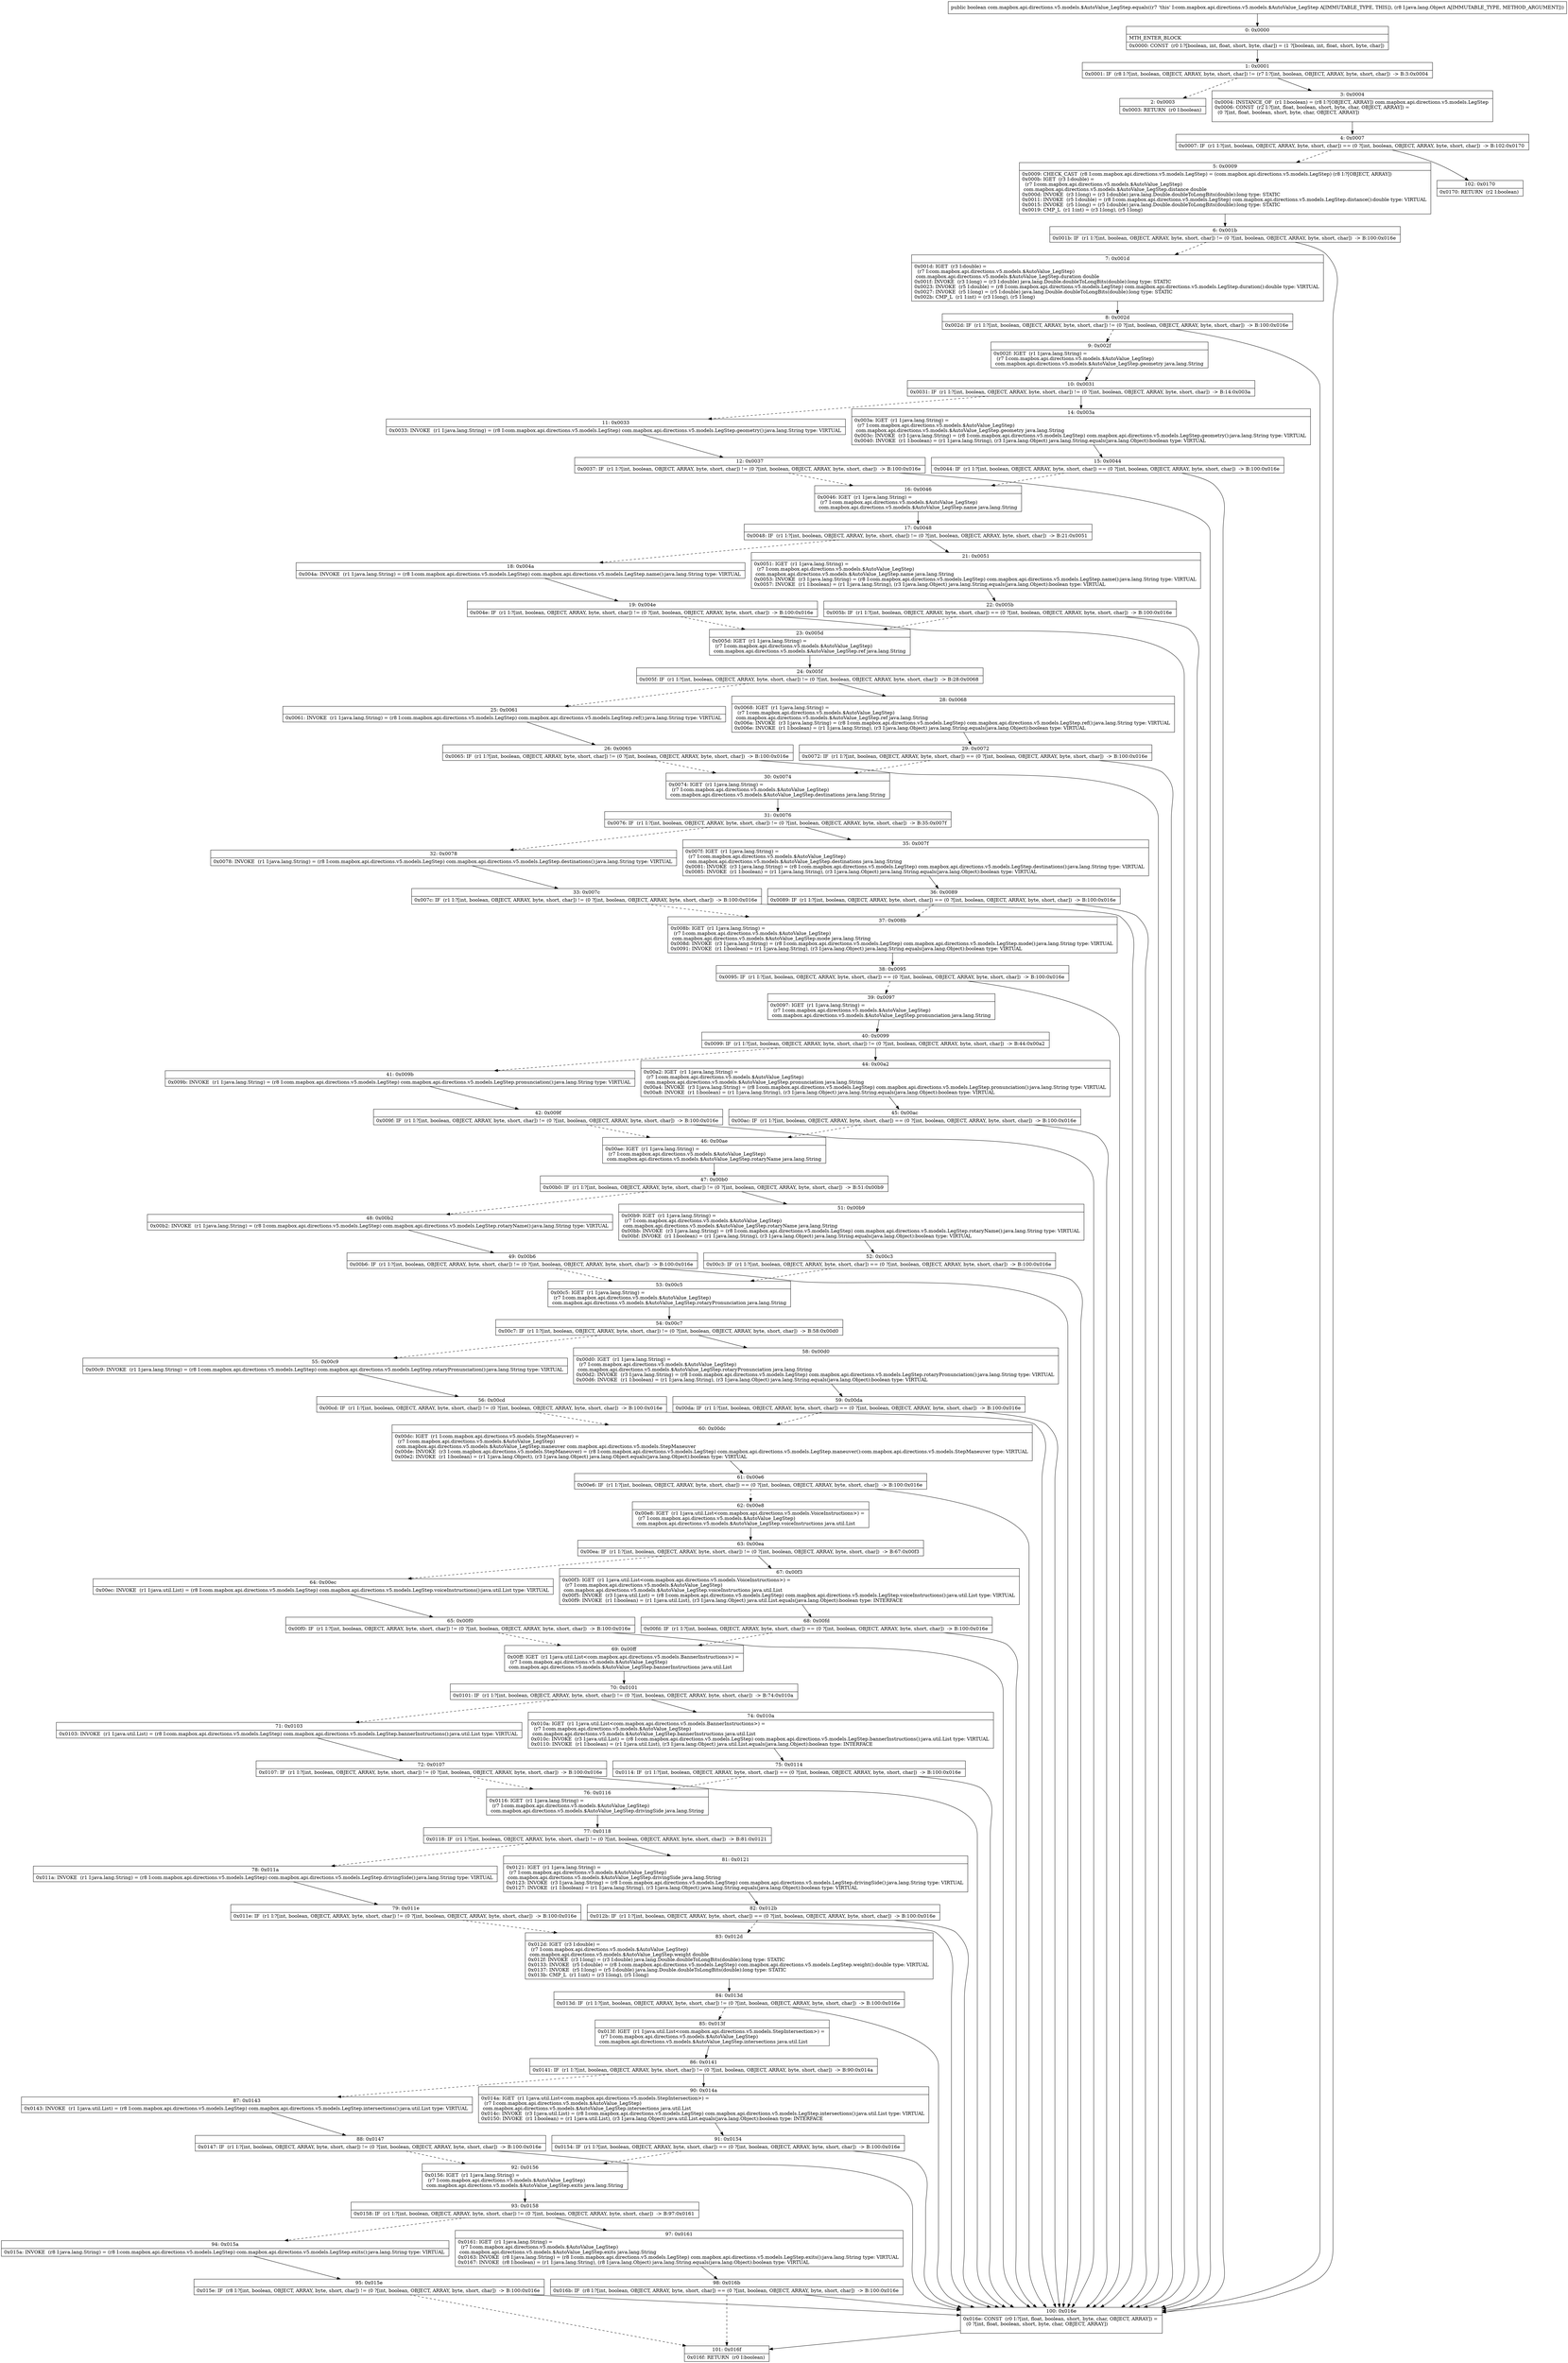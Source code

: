digraph "CFG forcom.mapbox.api.directions.v5.models.$AutoValue_LegStep.equals(Ljava\/lang\/Object;)Z" {
Node_0 [shape=record,label="{0\:\ 0x0000|MTH_ENTER_BLOCK\l|0x0000: CONST  (r0 I:?[boolean, int, float, short, byte, char]) = (1 ?[boolean, int, float, short, byte, char]) \l}"];
Node_1 [shape=record,label="{1\:\ 0x0001|0x0001: IF  (r8 I:?[int, boolean, OBJECT, ARRAY, byte, short, char]) != (r7 I:?[int, boolean, OBJECT, ARRAY, byte, short, char])  \-\> B:3:0x0004 \l}"];
Node_2 [shape=record,label="{2\:\ 0x0003|0x0003: RETURN  (r0 I:boolean) \l}"];
Node_3 [shape=record,label="{3\:\ 0x0004|0x0004: INSTANCE_OF  (r1 I:boolean) = (r8 I:?[OBJECT, ARRAY]) com.mapbox.api.directions.v5.models.LegStep \l0x0006: CONST  (r2 I:?[int, float, boolean, short, byte, char, OBJECT, ARRAY]) = \l  (0 ?[int, float, boolean, short, byte, char, OBJECT, ARRAY])\l \l}"];
Node_4 [shape=record,label="{4\:\ 0x0007|0x0007: IF  (r1 I:?[int, boolean, OBJECT, ARRAY, byte, short, char]) == (0 ?[int, boolean, OBJECT, ARRAY, byte, short, char])  \-\> B:102:0x0170 \l}"];
Node_5 [shape=record,label="{5\:\ 0x0009|0x0009: CHECK_CAST  (r8 I:com.mapbox.api.directions.v5.models.LegStep) = (com.mapbox.api.directions.v5.models.LegStep) (r8 I:?[OBJECT, ARRAY]) \l0x000b: IGET  (r3 I:double) = \l  (r7 I:com.mapbox.api.directions.v5.models.$AutoValue_LegStep)\l com.mapbox.api.directions.v5.models.$AutoValue_LegStep.distance double \l0x000d: INVOKE  (r3 I:long) = (r3 I:double) java.lang.Double.doubleToLongBits(double):long type: STATIC \l0x0011: INVOKE  (r5 I:double) = (r8 I:com.mapbox.api.directions.v5.models.LegStep) com.mapbox.api.directions.v5.models.LegStep.distance():double type: VIRTUAL \l0x0015: INVOKE  (r5 I:long) = (r5 I:double) java.lang.Double.doubleToLongBits(double):long type: STATIC \l0x0019: CMP_L  (r1 I:int) = (r3 I:long), (r5 I:long) \l}"];
Node_6 [shape=record,label="{6\:\ 0x001b|0x001b: IF  (r1 I:?[int, boolean, OBJECT, ARRAY, byte, short, char]) != (0 ?[int, boolean, OBJECT, ARRAY, byte, short, char])  \-\> B:100:0x016e \l}"];
Node_7 [shape=record,label="{7\:\ 0x001d|0x001d: IGET  (r3 I:double) = \l  (r7 I:com.mapbox.api.directions.v5.models.$AutoValue_LegStep)\l com.mapbox.api.directions.v5.models.$AutoValue_LegStep.duration double \l0x001f: INVOKE  (r3 I:long) = (r3 I:double) java.lang.Double.doubleToLongBits(double):long type: STATIC \l0x0023: INVOKE  (r5 I:double) = (r8 I:com.mapbox.api.directions.v5.models.LegStep) com.mapbox.api.directions.v5.models.LegStep.duration():double type: VIRTUAL \l0x0027: INVOKE  (r5 I:long) = (r5 I:double) java.lang.Double.doubleToLongBits(double):long type: STATIC \l0x002b: CMP_L  (r1 I:int) = (r3 I:long), (r5 I:long) \l}"];
Node_8 [shape=record,label="{8\:\ 0x002d|0x002d: IF  (r1 I:?[int, boolean, OBJECT, ARRAY, byte, short, char]) != (0 ?[int, boolean, OBJECT, ARRAY, byte, short, char])  \-\> B:100:0x016e \l}"];
Node_9 [shape=record,label="{9\:\ 0x002f|0x002f: IGET  (r1 I:java.lang.String) = \l  (r7 I:com.mapbox.api.directions.v5.models.$AutoValue_LegStep)\l com.mapbox.api.directions.v5.models.$AutoValue_LegStep.geometry java.lang.String \l}"];
Node_10 [shape=record,label="{10\:\ 0x0031|0x0031: IF  (r1 I:?[int, boolean, OBJECT, ARRAY, byte, short, char]) != (0 ?[int, boolean, OBJECT, ARRAY, byte, short, char])  \-\> B:14:0x003a \l}"];
Node_11 [shape=record,label="{11\:\ 0x0033|0x0033: INVOKE  (r1 I:java.lang.String) = (r8 I:com.mapbox.api.directions.v5.models.LegStep) com.mapbox.api.directions.v5.models.LegStep.geometry():java.lang.String type: VIRTUAL \l}"];
Node_12 [shape=record,label="{12\:\ 0x0037|0x0037: IF  (r1 I:?[int, boolean, OBJECT, ARRAY, byte, short, char]) != (0 ?[int, boolean, OBJECT, ARRAY, byte, short, char])  \-\> B:100:0x016e \l}"];
Node_14 [shape=record,label="{14\:\ 0x003a|0x003a: IGET  (r1 I:java.lang.String) = \l  (r7 I:com.mapbox.api.directions.v5.models.$AutoValue_LegStep)\l com.mapbox.api.directions.v5.models.$AutoValue_LegStep.geometry java.lang.String \l0x003c: INVOKE  (r3 I:java.lang.String) = (r8 I:com.mapbox.api.directions.v5.models.LegStep) com.mapbox.api.directions.v5.models.LegStep.geometry():java.lang.String type: VIRTUAL \l0x0040: INVOKE  (r1 I:boolean) = (r1 I:java.lang.String), (r3 I:java.lang.Object) java.lang.String.equals(java.lang.Object):boolean type: VIRTUAL \l}"];
Node_15 [shape=record,label="{15\:\ 0x0044|0x0044: IF  (r1 I:?[int, boolean, OBJECT, ARRAY, byte, short, char]) == (0 ?[int, boolean, OBJECT, ARRAY, byte, short, char])  \-\> B:100:0x016e \l}"];
Node_16 [shape=record,label="{16\:\ 0x0046|0x0046: IGET  (r1 I:java.lang.String) = \l  (r7 I:com.mapbox.api.directions.v5.models.$AutoValue_LegStep)\l com.mapbox.api.directions.v5.models.$AutoValue_LegStep.name java.lang.String \l}"];
Node_17 [shape=record,label="{17\:\ 0x0048|0x0048: IF  (r1 I:?[int, boolean, OBJECT, ARRAY, byte, short, char]) != (0 ?[int, boolean, OBJECT, ARRAY, byte, short, char])  \-\> B:21:0x0051 \l}"];
Node_18 [shape=record,label="{18\:\ 0x004a|0x004a: INVOKE  (r1 I:java.lang.String) = (r8 I:com.mapbox.api.directions.v5.models.LegStep) com.mapbox.api.directions.v5.models.LegStep.name():java.lang.String type: VIRTUAL \l}"];
Node_19 [shape=record,label="{19\:\ 0x004e|0x004e: IF  (r1 I:?[int, boolean, OBJECT, ARRAY, byte, short, char]) != (0 ?[int, boolean, OBJECT, ARRAY, byte, short, char])  \-\> B:100:0x016e \l}"];
Node_21 [shape=record,label="{21\:\ 0x0051|0x0051: IGET  (r1 I:java.lang.String) = \l  (r7 I:com.mapbox.api.directions.v5.models.$AutoValue_LegStep)\l com.mapbox.api.directions.v5.models.$AutoValue_LegStep.name java.lang.String \l0x0053: INVOKE  (r3 I:java.lang.String) = (r8 I:com.mapbox.api.directions.v5.models.LegStep) com.mapbox.api.directions.v5.models.LegStep.name():java.lang.String type: VIRTUAL \l0x0057: INVOKE  (r1 I:boolean) = (r1 I:java.lang.String), (r3 I:java.lang.Object) java.lang.String.equals(java.lang.Object):boolean type: VIRTUAL \l}"];
Node_22 [shape=record,label="{22\:\ 0x005b|0x005b: IF  (r1 I:?[int, boolean, OBJECT, ARRAY, byte, short, char]) == (0 ?[int, boolean, OBJECT, ARRAY, byte, short, char])  \-\> B:100:0x016e \l}"];
Node_23 [shape=record,label="{23\:\ 0x005d|0x005d: IGET  (r1 I:java.lang.String) = \l  (r7 I:com.mapbox.api.directions.v5.models.$AutoValue_LegStep)\l com.mapbox.api.directions.v5.models.$AutoValue_LegStep.ref java.lang.String \l}"];
Node_24 [shape=record,label="{24\:\ 0x005f|0x005f: IF  (r1 I:?[int, boolean, OBJECT, ARRAY, byte, short, char]) != (0 ?[int, boolean, OBJECT, ARRAY, byte, short, char])  \-\> B:28:0x0068 \l}"];
Node_25 [shape=record,label="{25\:\ 0x0061|0x0061: INVOKE  (r1 I:java.lang.String) = (r8 I:com.mapbox.api.directions.v5.models.LegStep) com.mapbox.api.directions.v5.models.LegStep.ref():java.lang.String type: VIRTUAL \l}"];
Node_26 [shape=record,label="{26\:\ 0x0065|0x0065: IF  (r1 I:?[int, boolean, OBJECT, ARRAY, byte, short, char]) != (0 ?[int, boolean, OBJECT, ARRAY, byte, short, char])  \-\> B:100:0x016e \l}"];
Node_28 [shape=record,label="{28\:\ 0x0068|0x0068: IGET  (r1 I:java.lang.String) = \l  (r7 I:com.mapbox.api.directions.v5.models.$AutoValue_LegStep)\l com.mapbox.api.directions.v5.models.$AutoValue_LegStep.ref java.lang.String \l0x006a: INVOKE  (r3 I:java.lang.String) = (r8 I:com.mapbox.api.directions.v5.models.LegStep) com.mapbox.api.directions.v5.models.LegStep.ref():java.lang.String type: VIRTUAL \l0x006e: INVOKE  (r1 I:boolean) = (r1 I:java.lang.String), (r3 I:java.lang.Object) java.lang.String.equals(java.lang.Object):boolean type: VIRTUAL \l}"];
Node_29 [shape=record,label="{29\:\ 0x0072|0x0072: IF  (r1 I:?[int, boolean, OBJECT, ARRAY, byte, short, char]) == (0 ?[int, boolean, OBJECT, ARRAY, byte, short, char])  \-\> B:100:0x016e \l}"];
Node_30 [shape=record,label="{30\:\ 0x0074|0x0074: IGET  (r1 I:java.lang.String) = \l  (r7 I:com.mapbox.api.directions.v5.models.$AutoValue_LegStep)\l com.mapbox.api.directions.v5.models.$AutoValue_LegStep.destinations java.lang.String \l}"];
Node_31 [shape=record,label="{31\:\ 0x0076|0x0076: IF  (r1 I:?[int, boolean, OBJECT, ARRAY, byte, short, char]) != (0 ?[int, boolean, OBJECT, ARRAY, byte, short, char])  \-\> B:35:0x007f \l}"];
Node_32 [shape=record,label="{32\:\ 0x0078|0x0078: INVOKE  (r1 I:java.lang.String) = (r8 I:com.mapbox.api.directions.v5.models.LegStep) com.mapbox.api.directions.v5.models.LegStep.destinations():java.lang.String type: VIRTUAL \l}"];
Node_33 [shape=record,label="{33\:\ 0x007c|0x007c: IF  (r1 I:?[int, boolean, OBJECT, ARRAY, byte, short, char]) != (0 ?[int, boolean, OBJECT, ARRAY, byte, short, char])  \-\> B:100:0x016e \l}"];
Node_35 [shape=record,label="{35\:\ 0x007f|0x007f: IGET  (r1 I:java.lang.String) = \l  (r7 I:com.mapbox.api.directions.v5.models.$AutoValue_LegStep)\l com.mapbox.api.directions.v5.models.$AutoValue_LegStep.destinations java.lang.String \l0x0081: INVOKE  (r3 I:java.lang.String) = (r8 I:com.mapbox.api.directions.v5.models.LegStep) com.mapbox.api.directions.v5.models.LegStep.destinations():java.lang.String type: VIRTUAL \l0x0085: INVOKE  (r1 I:boolean) = (r1 I:java.lang.String), (r3 I:java.lang.Object) java.lang.String.equals(java.lang.Object):boolean type: VIRTUAL \l}"];
Node_36 [shape=record,label="{36\:\ 0x0089|0x0089: IF  (r1 I:?[int, boolean, OBJECT, ARRAY, byte, short, char]) == (0 ?[int, boolean, OBJECT, ARRAY, byte, short, char])  \-\> B:100:0x016e \l}"];
Node_37 [shape=record,label="{37\:\ 0x008b|0x008b: IGET  (r1 I:java.lang.String) = \l  (r7 I:com.mapbox.api.directions.v5.models.$AutoValue_LegStep)\l com.mapbox.api.directions.v5.models.$AutoValue_LegStep.mode java.lang.String \l0x008d: INVOKE  (r3 I:java.lang.String) = (r8 I:com.mapbox.api.directions.v5.models.LegStep) com.mapbox.api.directions.v5.models.LegStep.mode():java.lang.String type: VIRTUAL \l0x0091: INVOKE  (r1 I:boolean) = (r1 I:java.lang.String), (r3 I:java.lang.Object) java.lang.String.equals(java.lang.Object):boolean type: VIRTUAL \l}"];
Node_38 [shape=record,label="{38\:\ 0x0095|0x0095: IF  (r1 I:?[int, boolean, OBJECT, ARRAY, byte, short, char]) == (0 ?[int, boolean, OBJECT, ARRAY, byte, short, char])  \-\> B:100:0x016e \l}"];
Node_39 [shape=record,label="{39\:\ 0x0097|0x0097: IGET  (r1 I:java.lang.String) = \l  (r7 I:com.mapbox.api.directions.v5.models.$AutoValue_LegStep)\l com.mapbox.api.directions.v5.models.$AutoValue_LegStep.pronunciation java.lang.String \l}"];
Node_40 [shape=record,label="{40\:\ 0x0099|0x0099: IF  (r1 I:?[int, boolean, OBJECT, ARRAY, byte, short, char]) != (0 ?[int, boolean, OBJECT, ARRAY, byte, short, char])  \-\> B:44:0x00a2 \l}"];
Node_41 [shape=record,label="{41\:\ 0x009b|0x009b: INVOKE  (r1 I:java.lang.String) = (r8 I:com.mapbox.api.directions.v5.models.LegStep) com.mapbox.api.directions.v5.models.LegStep.pronunciation():java.lang.String type: VIRTUAL \l}"];
Node_42 [shape=record,label="{42\:\ 0x009f|0x009f: IF  (r1 I:?[int, boolean, OBJECT, ARRAY, byte, short, char]) != (0 ?[int, boolean, OBJECT, ARRAY, byte, short, char])  \-\> B:100:0x016e \l}"];
Node_44 [shape=record,label="{44\:\ 0x00a2|0x00a2: IGET  (r1 I:java.lang.String) = \l  (r7 I:com.mapbox.api.directions.v5.models.$AutoValue_LegStep)\l com.mapbox.api.directions.v5.models.$AutoValue_LegStep.pronunciation java.lang.String \l0x00a4: INVOKE  (r3 I:java.lang.String) = (r8 I:com.mapbox.api.directions.v5.models.LegStep) com.mapbox.api.directions.v5.models.LegStep.pronunciation():java.lang.String type: VIRTUAL \l0x00a8: INVOKE  (r1 I:boolean) = (r1 I:java.lang.String), (r3 I:java.lang.Object) java.lang.String.equals(java.lang.Object):boolean type: VIRTUAL \l}"];
Node_45 [shape=record,label="{45\:\ 0x00ac|0x00ac: IF  (r1 I:?[int, boolean, OBJECT, ARRAY, byte, short, char]) == (0 ?[int, boolean, OBJECT, ARRAY, byte, short, char])  \-\> B:100:0x016e \l}"];
Node_46 [shape=record,label="{46\:\ 0x00ae|0x00ae: IGET  (r1 I:java.lang.String) = \l  (r7 I:com.mapbox.api.directions.v5.models.$AutoValue_LegStep)\l com.mapbox.api.directions.v5.models.$AutoValue_LegStep.rotaryName java.lang.String \l}"];
Node_47 [shape=record,label="{47\:\ 0x00b0|0x00b0: IF  (r1 I:?[int, boolean, OBJECT, ARRAY, byte, short, char]) != (0 ?[int, boolean, OBJECT, ARRAY, byte, short, char])  \-\> B:51:0x00b9 \l}"];
Node_48 [shape=record,label="{48\:\ 0x00b2|0x00b2: INVOKE  (r1 I:java.lang.String) = (r8 I:com.mapbox.api.directions.v5.models.LegStep) com.mapbox.api.directions.v5.models.LegStep.rotaryName():java.lang.String type: VIRTUAL \l}"];
Node_49 [shape=record,label="{49\:\ 0x00b6|0x00b6: IF  (r1 I:?[int, boolean, OBJECT, ARRAY, byte, short, char]) != (0 ?[int, boolean, OBJECT, ARRAY, byte, short, char])  \-\> B:100:0x016e \l}"];
Node_51 [shape=record,label="{51\:\ 0x00b9|0x00b9: IGET  (r1 I:java.lang.String) = \l  (r7 I:com.mapbox.api.directions.v5.models.$AutoValue_LegStep)\l com.mapbox.api.directions.v5.models.$AutoValue_LegStep.rotaryName java.lang.String \l0x00bb: INVOKE  (r3 I:java.lang.String) = (r8 I:com.mapbox.api.directions.v5.models.LegStep) com.mapbox.api.directions.v5.models.LegStep.rotaryName():java.lang.String type: VIRTUAL \l0x00bf: INVOKE  (r1 I:boolean) = (r1 I:java.lang.String), (r3 I:java.lang.Object) java.lang.String.equals(java.lang.Object):boolean type: VIRTUAL \l}"];
Node_52 [shape=record,label="{52\:\ 0x00c3|0x00c3: IF  (r1 I:?[int, boolean, OBJECT, ARRAY, byte, short, char]) == (0 ?[int, boolean, OBJECT, ARRAY, byte, short, char])  \-\> B:100:0x016e \l}"];
Node_53 [shape=record,label="{53\:\ 0x00c5|0x00c5: IGET  (r1 I:java.lang.String) = \l  (r7 I:com.mapbox.api.directions.v5.models.$AutoValue_LegStep)\l com.mapbox.api.directions.v5.models.$AutoValue_LegStep.rotaryPronunciation java.lang.String \l}"];
Node_54 [shape=record,label="{54\:\ 0x00c7|0x00c7: IF  (r1 I:?[int, boolean, OBJECT, ARRAY, byte, short, char]) != (0 ?[int, boolean, OBJECT, ARRAY, byte, short, char])  \-\> B:58:0x00d0 \l}"];
Node_55 [shape=record,label="{55\:\ 0x00c9|0x00c9: INVOKE  (r1 I:java.lang.String) = (r8 I:com.mapbox.api.directions.v5.models.LegStep) com.mapbox.api.directions.v5.models.LegStep.rotaryPronunciation():java.lang.String type: VIRTUAL \l}"];
Node_56 [shape=record,label="{56\:\ 0x00cd|0x00cd: IF  (r1 I:?[int, boolean, OBJECT, ARRAY, byte, short, char]) != (0 ?[int, boolean, OBJECT, ARRAY, byte, short, char])  \-\> B:100:0x016e \l}"];
Node_58 [shape=record,label="{58\:\ 0x00d0|0x00d0: IGET  (r1 I:java.lang.String) = \l  (r7 I:com.mapbox.api.directions.v5.models.$AutoValue_LegStep)\l com.mapbox.api.directions.v5.models.$AutoValue_LegStep.rotaryPronunciation java.lang.String \l0x00d2: INVOKE  (r3 I:java.lang.String) = (r8 I:com.mapbox.api.directions.v5.models.LegStep) com.mapbox.api.directions.v5.models.LegStep.rotaryPronunciation():java.lang.String type: VIRTUAL \l0x00d6: INVOKE  (r1 I:boolean) = (r1 I:java.lang.String), (r3 I:java.lang.Object) java.lang.String.equals(java.lang.Object):boolean type: VIRTUAL \l}"];
Node_59 [shape=record,label="{59\:\ 0x00da|0x00da: IF  (r1 I:?[int, boolean, OBJECT, ARRAY, byte, short, char]) == (0 ?[int, boolean, OBJECT, ARRAY, byte, short, char])  \-\> B:100:0x016e \l}"];
Node_60 [shape=record,label="{60\:\ 0x00dc|0x00dc: IGET  (r1 I:com.mapbox.api.directions.v5.models.StepManeuver) = \l  (r7 I:com.mapbox.api.directions.v5.models.$AutoValue_LegStep)\l com.mapbox.api.directions.v5.models.$AutoValue_LegStep.maneuver com.mapbox.api.directions.v5.models.StepManeuver \l0x00de: INVOKE  (r3 I:com.mapbox.api.directions.v5.models.StepManeuver) = (r8 I:com.mapbox.api.directions.v5.models.LegStep) com.mapbox.api.directions.v5.models.LegStep.maneuver():com.mapbox.api.directions.v5.models.StepManeuver type: VIRTUAL \l0x00e2: INVOKE  (r1 I:boolean) = (r1 I:java.lang.Object), (r3 I:java.lang.Object) java.lang.Object.equals(java.lang.Object):boolean type: VIRTUAL \l}"];
Node_61 [shape=record,label="{61\:\ 0x00e6|0x00e6: IF  (r1 I:?[int, boolean, OBJECT, ARRAY, byte, short, char]) == (0 ?[int, boolean, OBJECT, ARRAY, byte, short, char])  \-\> B:100:0x016e \l}"];
Node_62 [shape=record,label="{62\:\ 0x00e8|0x00e8: IGET  (r1 I:java.util.List\<com.mapbox.api.directions.v5.models.VoiceInstructions\>) = \l  (r7 I:com.mapbox.api.directions.v5.models.$AutoValue_LegStep)\l com.mapbox.api.directions.v5.models.$AutoValue_LegStep.voiceInstructions java.util.List \l}"];
Node_63 [shape=record,label="{63\:\ 0x00ea|0x00ea: IF  (r1 I:?[int, boolean, OBJECT, ARRAY, byte, short, char]) != (0 ?[int, boolean, OBJECT, ARRAY, byte, short, char])  \-\> B:67:0x00f3 \l}"];
Node_64 [shape=record,label="{64\:\ 0x00ec|0x00ec: INVOKE  (r1 I:java.util.List) = (r8 I:com.mapbox.api.directions.v5.models.LegStep) com.mapbox.api.directions.v5.models.LegStep.voiceInstructions():java.util.List type: VIRTUAL \l}"];
Node_65 [shape=record,label="{65\:\ 0x00f0|0x00f0: IF  (r1 I:?[int, boolean, OBJECT, ARRAY, byte, short, char]) != (0 ?[int, boolean, OBJECT, ARRAY, byte, short, char])  \-\> B:100:0x016e \l}"];
Node_67 [shape=record,label="{67\:\ 0x00f3|0x00f3: IGET  (r1 I:java.util.List\<com.mapbox.api.directions.v5.models.VoiceInstructions\>) = \l  (r7 I:com.mapbox.api.directions.v5.models.$AutoValue_LegStep)\l com.mapbox.api.directions.v5.models.$AutoValue_LegStep.voiceInstructions java.util.List \l0x00f5: INVOKE  (r3 I:java.util.List) = (r8 I:com.mapbox.api.directions.v5.models.LegStep) com.mapbox.api.directions.v5.models.LegStep.voiceInstructions():java.util.List type: VIRTUAL \l0x00f9: INVOKE  (r1 I:boolean) = (r1 I:java.util.List), (r3 I:java.lang.Object) java.util.List.equals(java.lang.Object):boolean type: INTERFACE \l}"];
Node_68 [shape=record,label="{68\:\ 0x00fd|0x00fd: IF  (r1 I:?[int, boolean, OBJECT, ARRAY, byte, short, char]) == (0 ?[int, boolean, OBJECT, ARRAY, byte, short, char])  \-\> B:100:0x016e \l}"];
Node_69 [shape=record,label="{69\:\ 0x00ff|0x00ff: IGET  (r1 I:java.util.List\<com.mapbox.api.directions.v5.models.BannerInstructions\>) = \l  (r7 I:com.mapbox.api.directions.v5.models.$AutoValue_LegStep)\l com.mapbox.api.directions.v5.models.$AutoValue_LegStep.bannerInstructions java.util.List \l}"];
Node_70 [shape=record,label="{70\:\ 0x0101|0x0101: IF  (r1 I:?[int, boolean, OBJECT, ARRAY, byte, short, char]) != (0 ?[int, boolean, OBJECT, ARRAY, byte, short, char])  \-\> B:74:0x010a \l}"];
Node_71 [shape=record,label="{71\:\ 0x0103|0x0103: INVOKE  (r1 I:java.util.List) = (r8 I:com.mapbox.api.directions.v5.models.LegStep) com.mapbox.api.directions.v5.models.LegStep.bannerInstructions():java.util.List type: VIRTUAL \l}"];
Node_72 [shape=record,label="{72\:\ 0x0107|0x0107: IF  (r1 I:?[int, boolean, OBJECT, ARRAY, byte, short, char]) != (0 ?[int, boolean, OBJECT, ARRAY, byte, short, char])  \-\> B:100:0x016e \l}"];
Node_74 [shape=record,label="{74\:\ 0x010a|0x010a: IGET  (r1 I:java.util.List\<com.mapbox.api.directions.v5.models.BannerInstructions\>) = \l  (r7 I:com.mapbox.api.directions.v5.models.$AutoValue_LegStep)\l com.mapbox.api.directions.v5.models.$AutoValue_LegStep.bannerInstructions java.util.List \l0x010c: INVOKE  (r3 I:java.util.List) = (r8 I:com.mapbox.api.directions.v5.models.LegStep) com.mapbox.api.directions.v5.models.LegStep.bannerInstructions():java.util.List type: VIRTUAL \l0x0110: INVOKE  (r1 I:boolean) = (r1 I:java.util.List), (r3 I:java.lang.Object) java.util.List.equals(java.lang.Object):boolean type: INTERFACE \l}"];
Node_75 [shape=record,label="{75\:\ 0x0114|0x0114: IF  (r1 I:?[int, boolean, OBJECT, ARRAY, byte, short, char]) == (0 ?[int, boolean, OBJECT, ARRAY, byte, short, char])  \-\> B:100:0x016e \l}"];
Node_76 [shape=record,label="{76\:\ 0x0116|0x0116: IGET  (r1 I:java.lang.String) = \l  (r7 I:com.mapbox.api.directions.v5.models.$AutoValue_LegStep)\l com.mapbox.api.directions.v5.models.$AutoValue_LegStep.drivingSide java.lang.String \l}"];
Node_77 [shape=record,label="{77\:\ 0x0118|0x0118: IF  (r1 I:?[int, boolean, OBJECT, ARRAY, byte, short, char]) != (0 ?[int, boolean, OBJECT, ARRAY, byte, short, char])  \-\> B:81:0x0121 \l}"];
Node_78 [shape=record,label="{78\:\ 0x011a|0x011a: INVOKE  (r1 I:java.lang.String) = (r8 I:com.mapbox.api.directions.v5.models.LegStep) com.mapbox.api.directions.v5.models.LegStep.drivingSide():java.lang.String type: VIRTUAL \l}"];
Node_79 [shape=record,label="{79\:\ 0x011e|0x011e: IF  (r1 I:?[int, boolean, OBJECT, ARRAY, byte, short, char]) != (0 ?[int, boolean, OBJECT, ARRAY, byte, short, char])  \-\> B:100:0x016e \l}"];
Node_81 [shape=record,label="{81\:\ 0x0121|0x0121: IGET  (r1 I:java.lang.String) = \l  (r7 I:com.mapbox.api.directions.v5.models.$AutoValue_LegStep)\l com.mapbox.api.directions.v5.models.$AutoValue_LegStep.drivingSide java.lang.String \l0x0123: INVOKE  (r3 I:java.lang.String) = (r8 I:com.mapbox.api.directions.v5.models.LegStep) com.mapbox.api.directions.v5.models.LegStep.drivingSide():java.lang.String type: VIRTUAL \l0x0127: INVOKE  (r1 I:boolean) = (r1 I:java.lang.String), (r3 I:java.lang.Object) java.lang.String.equals(java.lang.Object):boolean type: VIRTUAL \l}"];
Node_82 [shape=record,label="{82\:\ 0x012b|0x012b: IF  (r1 I:?[int, boolean, OBJECT, ARRAY, byte, short, char]) == (0 ?[int, boolean, OBJECT, ARRAY, byte, short, char])  \-\> B:100:0x016e \l}"];
Node_83 [shape=record,label="{83\:\ 0x012d|0x012d: IGET  (r3 I:double) = \l  (r7 I:com.mapbox.api.directions.v5.models.$AutoValue_LegStep)\l com.mapbox.api.directions.v5.models.$AutoValue_LegStep.weight double \l0x012f: INVOKE  (r3 I:long) = (r3 I:double) java.lang.Double.doubleToLongBits(double):long type: STATIC \l0x0133: INVOKE  (r5 I:double) = (r8 I:com.mapbox.api.directions.v5.models.LegStep) com.mapbox.api.directions.v5.models.LegStep.weight():double type: VIRTUAL \l0x0137: INVOKE  (r5 I:long) = (r5 I:double) java.lang.Double.doubleToLongBits(double):long type: STATIC \l0x013b: CMP_L  (r1 I:int) = (r3 I:long), (r5 I:long) \l}"];
Node_84 [shape=record,label="{84\:\ 0x013d|0x013d: IF  (r1 I:?[int, boolean, OBJECT, ARRAY, byte, short, char]) != (0 ?[int, boolean, OBJECT, ARRAY, byte, short, char])  \-\> B:100:0x016e \l}"];
Node_85 [shape=record,label="{85\:\ 0x013f|0x013f: IGET  (r1 I:java.util.List\<com.mapbox.api.directions.v5.models.StepIntersection\>) = \l  (r7 I:com.mapbox.api.directions.v5.models.$AutoValue_LegStep)\l com.mapbox.api.directions.v5.models.$AutoValue_LegStep.intersections java.util.List \l}"];
Node_86 [shape=record,label="{86\:\ 0x0141|0x0141: IF  (r1 I:?[int, boolean, OBJECT, ARRAY, byte, short, char]) != (0 ?[int, boolean, OBJECT, ARRAY, byte, short, char])  \-\> B:90:0x014a \l}"];
Node_87 [shape=record,label="{87\:\ 0x0143|0x0143: INVOKE  (r1 I:java.util.List) = (r8 I:com.mapbox.api.directions.v5.models.LegStep) com.mapbox.api.directions.v5.models.LegStep.intersections():java.util.List type: VIRTUAL \l}"];
Node_88 [shape=record,label="{88\:\ 0x0147|0x0147: IF  (r1 I:?[int, boolean, OBJECT, ARRAY, byte, short, char]) != (0 ?[int, boolean, OBJECT, ARRAY, byte, short, char])  \-\> B:100:0x016e \l}"];
Node_90 [shape=record,label="{90\:\ 0x014a|0x014a: IGET  (r1 I:java.util.List\<com.mapbox.api.directions.v5.models.StepIntersection\>) = \l  (r7 I:com.mapbox.api.directions.v5.models.$AutoValue_LegStep)\l com.mapbox.api.directions.v5.models.$AutoValue_LegStep.intersections java.util.List \l0x014c: INVOKE  (r3 I:java.util.List) = (r8 I:com.mapbox.api.directions.v5.models.LegStep) com.mapbox.api.directions.v5.models.LegStep.intersections():java.util.List type: VIRTUAL \l0x0150: INVOKE  (r1 I:boolean) = (r1 I:java.util.List), (r3 I:java.lang.Object) java.util.List.equals(java.lang.Object):boolean type: INTERFACE \l}"];
Node_91 [shape=record,label="{91\:\ 0x0154|0x0154: IF  (r1 I:?[int, boolean, OBJECT, ARRAY, byte, short, char]) == (0 ?[int, boolean, OBJECT, ARRAY, byte, short, char])  \-\> B:100:0x016e \l}"];
Node_92 [shape=record,label="{92\:\ 0x0156|0x0156: IGET  (r1 I:java.lang.String) = \l  (r7 I:com.mapbox.api.directions.v5.models.$AutoValue_LegStep)\l com.mapbox.api.directions.v5.models.$AutoValue_LegStep.exits java.lang.String \l}"];
Node_93 [shape=record,label="{93\:\ 0x0158|0x0158: IF  (r1 I:?[int, boolean, OBJECT, ARRAY, byte, short, char]) != (0 ?[int, boolean, OBJECT, ARRAY, byte, short, char])  \-\> B:97:0x0161 \l}"];
Node_94 [shape=record,label="{94\:\ 0x015a|0x015a: INVOKE  (r8 I:java.lang.String) = (r8 I:com.mapbox.api.directions.v5.models.LegStep) com.mapbox.api.directions.v5.models.LegStep.exits():java.lang.String type: VIRTUAL \l}"];
Node_95 [shape=record,label="{95\:\ 0x015e|0x015e: IF  (r8 I:?[int, boolean, OBJECT, ARRAY, byte, short, char]) != (0 ?[int, boolean, OBJECT, ARRAY, byte, short, char])  \-\> B:100:0x016e \l}"];
Node_97 [shape=record,label="{97\:\ 0x0161|0x0161: IGET  (r1 I:java.lang.String) = \l  (r7 I:com.mapbox.api.directions.v5.models.$AutoValue_LegStep)\l com.mapbox.api.directions.v5.models.$AutoValue_LegStep.exits java.lang.String \l0x0163: INVOKE  (r8 I:java.lang.String) = (r8 I:com.mapbox.api.directions.v5.models.LegStep) com.mapbox.api.directions.v5.models.LegStep.exits():java.lang.String type: VIRTUAL \l0x0167: INVOKE  (r8 I:boolean) = (r1 I:java.lang.String), (r8 I:java.lang.Object) java.lang.String.equals(java.lang.Object):boolean type: VIRTUAL \l}"];
Node_98 [shape=record,label="{98\:\ 0x016b|0x016b: IF  (r8 I:?[int, boolean, OBJECT, ARRAY, byte, short, char]) == (0 ?[int, boolean, OBJECT, ARRAY, byte, short, char])  \-\> B:100:0x016e \l}"];
Node_100 [shape=record,label="{100\:\ 0x016e|0x016e: CONST  (r0 I:?[int, float, boolean, short, byte, char, OBJECT, ARRAY]) = \l  (0 ?[int, float, boolean, short, byte, char, OBJECT, ARRAY])\l \l}"];
Node_101 [shape=record,label="{101\:\ 0x016f|0x016f: RETURN  (r0 I:boolean) \l}"];
Node_102 [shape=record,label="{102\:\ 0x0170|0x0170: RETURN  (r2 I:boolean) \l}"];
MethodNode[shape=record,label="{public boolean com.mapbox.api.directions.v5.models.$AutoValue_LegStep.equals((r7 'this' I:com.mapbox.api.directions.v5.models.$AutoValue_LegStep A[IMMUTABLE_TYPE, THIS]), (r8 I:java.lang.Object A[IMMUTABLE_TYPE, METHOD_ARGUMENT])) }"];
MethodNode -> Node_0;
Node_0 -> Node_1;
Node_1 -> Node_2[style=dashed];
Node_1 -> Node_3;
Node_3 -> Node_4;
Node_4 -> Node_5[style=dashed];
Node_4 -> Node_102;
Node_5 -> Node_6;
Node_6 -> Node_7[style=dashed];
Node_6 -> Node_100;
Node_7 -> Node_8;
Node_8 -> Node_9[style=dashed];
Node_8 -> Node_100;
Node_9 -> Node_10;
Node_10 -> Node_11[style=dashed];
Node_10 -> Node_14;
Node_11 -> Node_12;
Node_12 -> Node_100;
Node_12 -> Node_16[style=dashed];
Node_14 -> Node_15;
Node_15 -> Node_16[style=dashed];
Node_15 -> Node_100;
Node_16 -> Node_17;
Node_17 -> Node_18[style=dashed];
Node_17 -> Node_21;
Node_18 -> Node_19;
Node_19 -> Node_100;
Node_19 -> Node_23[style=dashed];
Node_21 -> Node_22;
Node_22 -> Node_23[style=dashed];
Node_22 -> Node_100;
Node_23 -> Node_24;
Node_24 -> Node_25[style=dashed];
Node_24 -> Node_28;
Node_25 -> Node_26;
Node_26 -> Node_100;
Node_26 -> Node_30[style=dashed];
Node_28 -> Node_29;
Node_29 -> Node_30[style=dashed];
Node_29 -> Node_100;
Node_30 -> Node_31;
Node_31 -> Node_32[style=dashed];
Node_31 -> Node_35;
Node_32 -> Node_33;
Node_33 -> Node_100;
Node_33 -> Node_37[style=dashed];
Node_35 -> Node_36;
Node_36 -> Node_37[style=dashed];
Node_36 -> Node_100;
Node_37 -> Node_38;
Node_38 -> Node_39[style=dashed];
Node_38 -> Node_100;
Node_39 -> Node_40;
Node_40 -> Node_41[style=dashed];
Node_40 -> Node_44;
Node_41 -> Node_42;
Node_42 -> Node_100;
Node_42 -> Node_46[style=dashed];
Node_44 -> Node_45;
Node_45 -> Node_46[style=dashed];
Node_45 -> Node_100;
Node_46 -> Node_47;
Node_47 -> Node_48[style=dashed];
Node_47 -> Node_51;
Node_48 -> Node_49;
Node_49 -> Node_100;
Node_49 -> Node_53[style=dashed];
Node_51 -> Node_52;
Node_52 -> Node_53[style=dashed];
Node_52 -> Node_100;
Node_53 -> Node_54;
Node_54 -> Node_55[style=dashed];
Node_54 -> Node_58;
Node_55 -> Node_56;
Node_56 -> Node_100;
Node_56 -> Node_60[style=dashed];
Node_58 -> Node_59;
Node_59 -> Node_60[style=dashed];
Node_59 -> Node_100;
Node_60 -> Node_61;
Node_61 -> Node_62[style=dashed];
Node_61 -> Node_100;
Node_62 -> Node_63;
Node_63 -> Node_64[style=dashed];
Node_63 -> Node_67;
Node_64 -> Node_65;
Node_65 -> Node_100;
Node_65 -> Node_69[style=dashed];
Node_67 -> Node_68;
Node_68 -> Node_69[style=dashed];
Node_68 -> Node_100;
Node_69 -> Node_70;
Node_70 -> Node_71[style=dashed];
Node_70 -> Node_74;
Node_71 -> Node_72;
Node_72 -> Node_100;
Node_72 -> Node_76[style=dashed];
Node_74 -> Node_75;
Node_75 -> Node_76[style=dashed];
Node_75 -> Node_100;
Node_76 -> Node_77;
Node_77 -> Node_78[style=dashed];
Node_77 -> Node_81;
Node_78 -> Node_79;
Node_79 -> Node_100;
Node_79 -> Node_83[style=dashed];
Node_81 -> Node_82;
Node_82 -> Node_83[style=dashed];
Node_82 -> Node_100;
Node_83 -> Node_84;
Node_84 -> Node_85[style=dashed];
Node_84 -> Node_100;
Node_85 -> Node_86;
Node_86 -> Node_87[style=dashed];
Node_86 -> Node_90;
Node_87 -> Node_88;
Node_88 -> Node_100;
Node_88 -> Node_92[style=dashed];
Node_90 -> Node_91;
Node_91 -> Node_92[style=dashed];
Node_91 -> Node_100;
Node_92 -> Node_93;
Node_93 -> Node_94[style=dashed];
Node_93 -> Node_97;
Node_94 -> Node_95;
Node_95 -> Node_100;
Node_95 -> Node_101[style=dashed];
Node_97 -> Node_98;
Node_98 -> Node_100;
Node_98 -> Node_101[style=dashed];
Node_100 -> Node_101;
}

